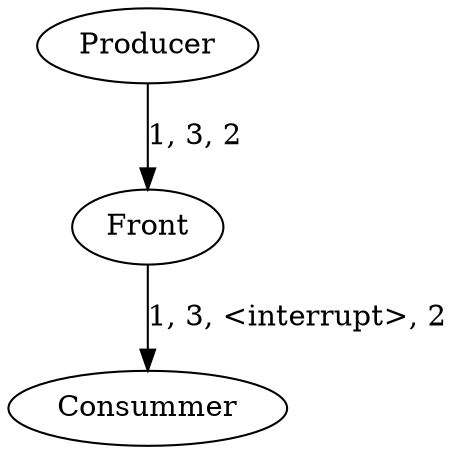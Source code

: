 digraph g {
    p [label="Producer"]
    f [label="Front"]
    c [label="Consummer"]
    p -> f [label="1, 3, 2"]
    f -> c [label="1, 3, <interrupt>, 2"]
}
